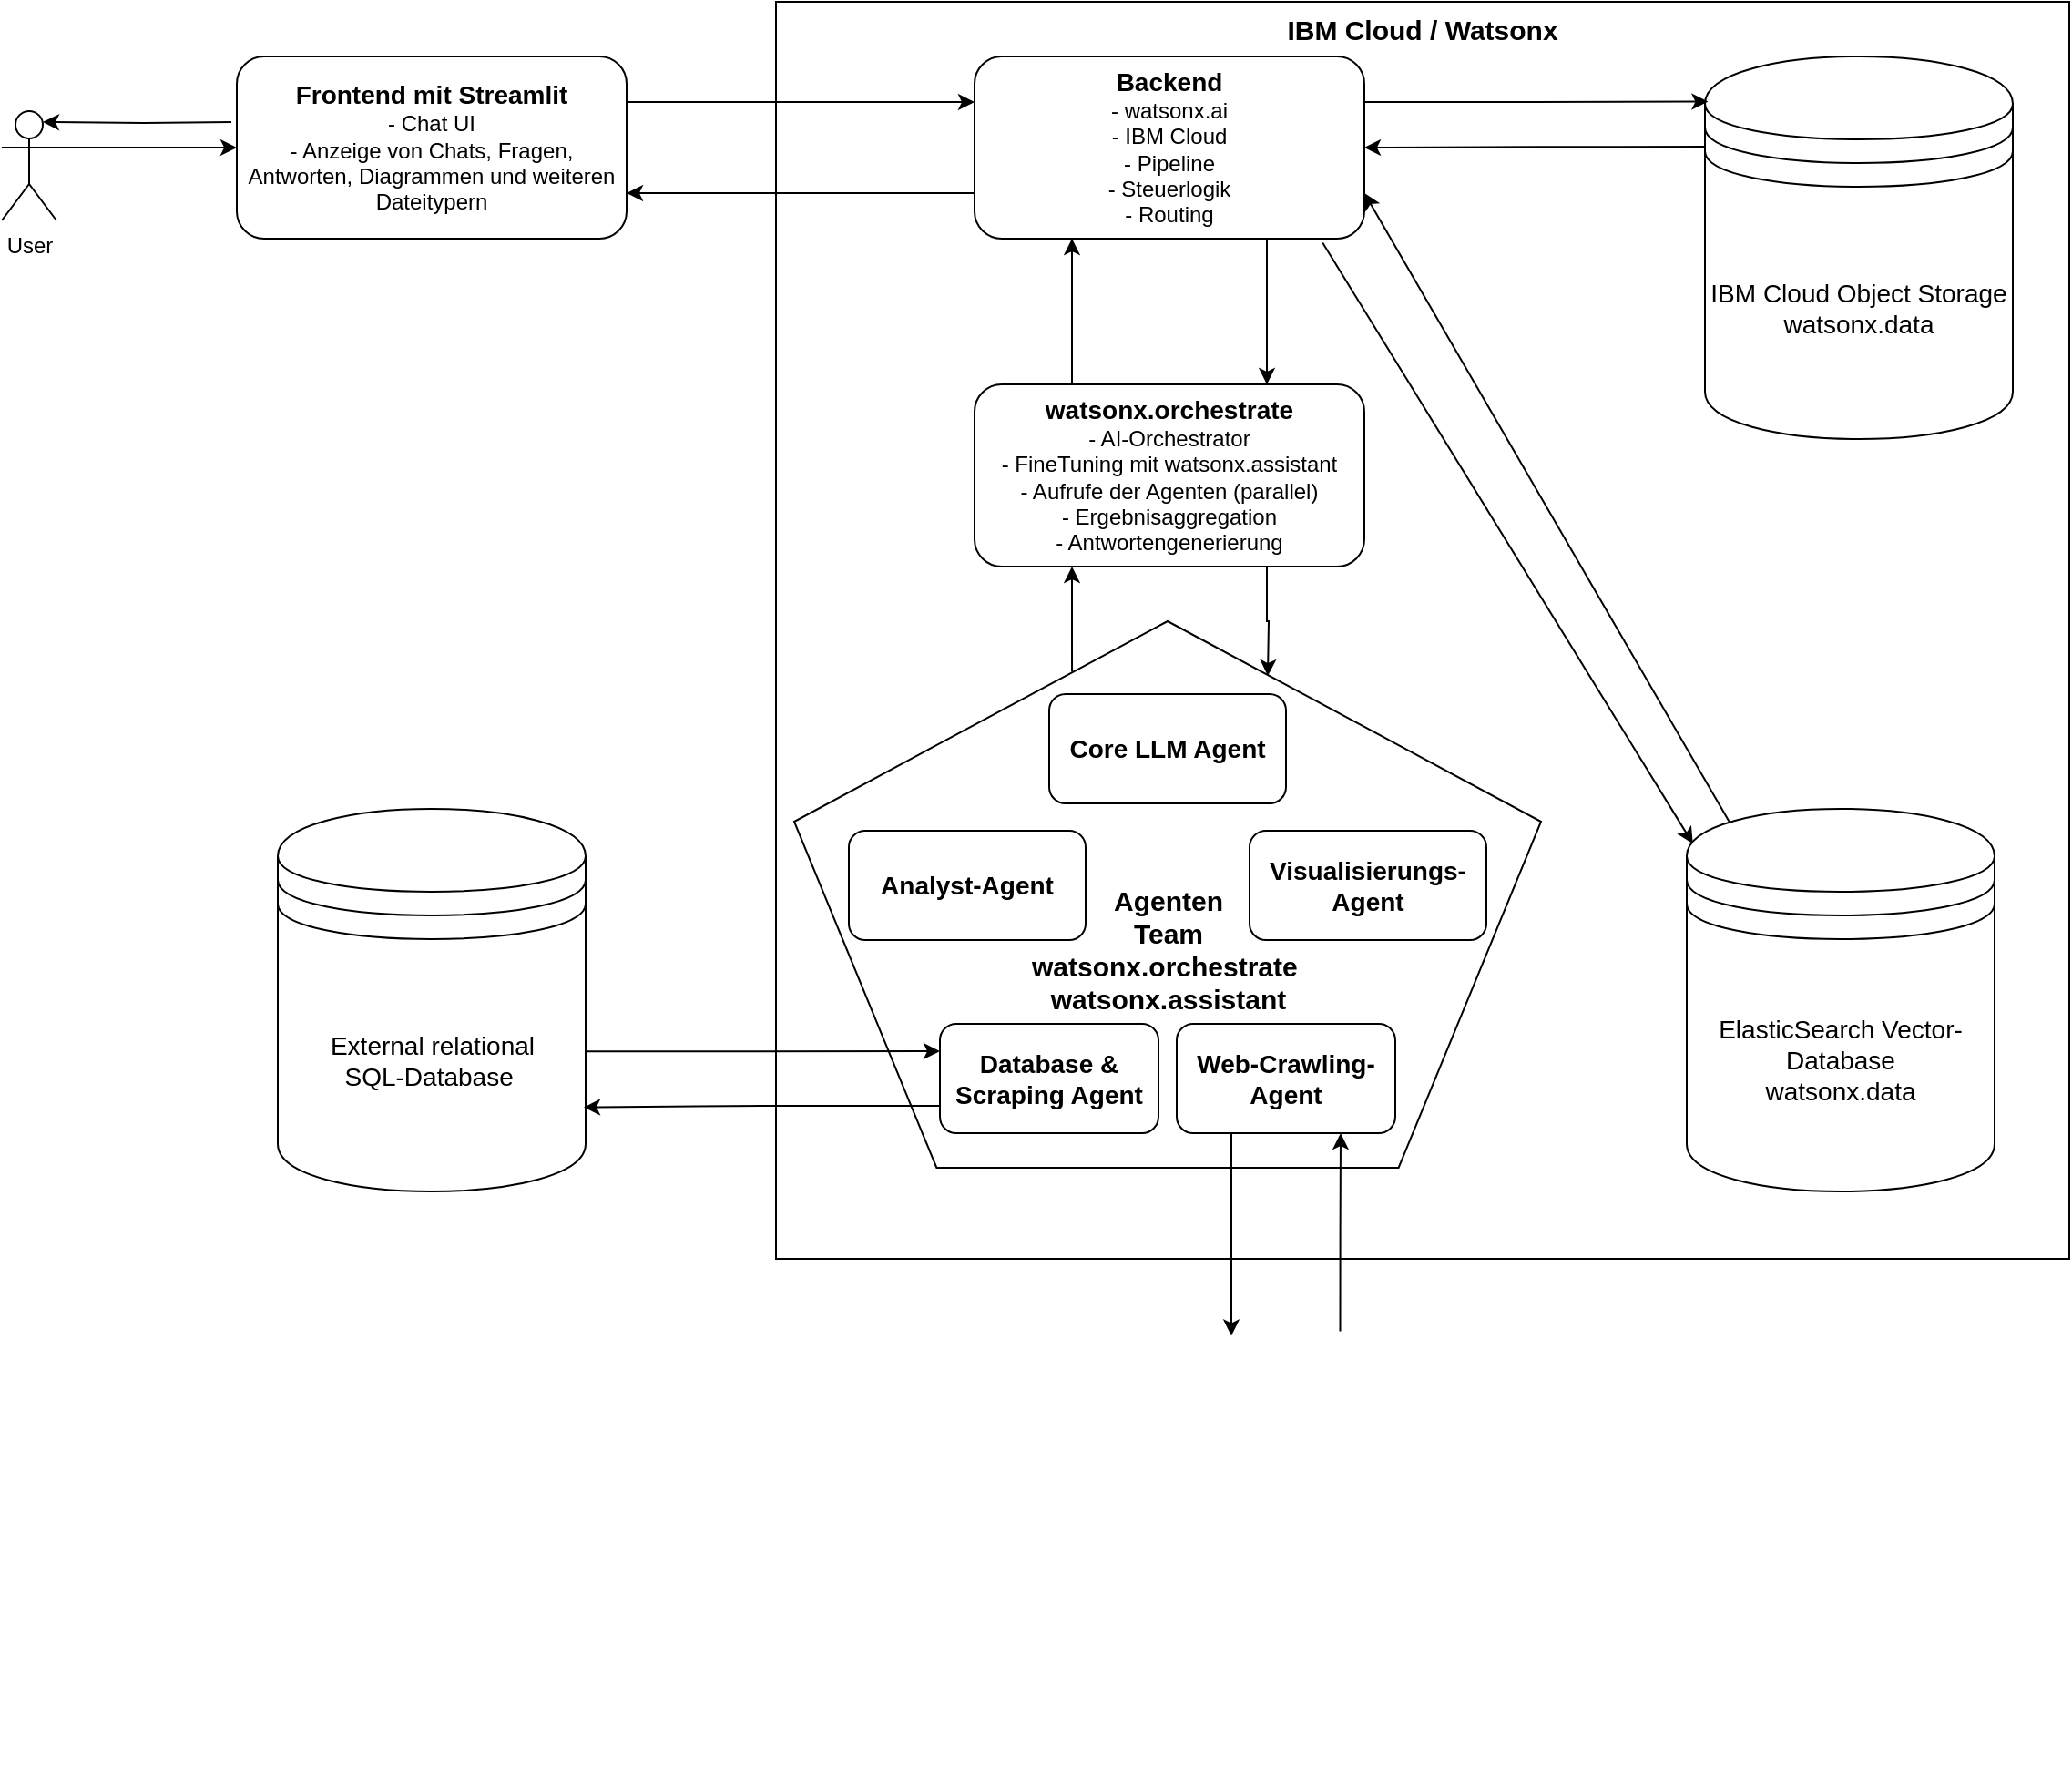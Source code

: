 <mxfile version="26.0.4">
  <diagram name="Page-1" id="XBDeiquaIT9xVQewQTCl">
    <mxGraphModel dx="2052" dy="1366" grid="1" gridSize="10" guides="1" tooltips="1" connect="1" arrows="1" fold="1" page="1" pageScale="1" pageWidth="827" pageHeight="1169" math="0" shadow="0">
      <root>
        <mxCell id="0" />
        <mxCell id="1" parent="0" />
        <mxCell id="1FjtHnfIQoWpcN2v9poK-11" value="" style="rounded=0;whiteSpace=wrap;html=1;" vertex="1" parent="1">
          <mxGeometry x="450" width="710" height="690" as="geometry" />
        </mxCell>
        <mxCell id="1FjtHnfIQoWpcN2v9poK-5" style="edgeStyle=orthogonalEdgeStyle;rounded=0;orthogonalLoop=1;jettySize=auto;html=1;exitX=1;exitY=0.333;exitDx=0;exitDy=0;exitPerimeter=0;entryX=0;entryY=0.5;entryDx=0;entryDy=0;" edge="1" parent="1" source="1FjtHnfIQoWpcN2v9poK-2" target="1FjtHnfIQoWpcN2v9poK-3">
          <mxGeometry relative="1" as="geometry" />
        </mxCell>
        <mxCell id="1FjtHnfIQoWpcN2v9poK-2" value="User" style="shape=umlActor;verticalLabelPosition=bottom;verticalAlign=top;html=1;outlineConnect=0;" vertex="1" parent="1">
          <mxGeometry x="25" y="60" width="30" height="60" as="geometry" />
        </mxCell>
        <mxCell id="1FjtHnfIQoWpcN2v9poK-13" style="edgeStyle=orthogonalEdgeStyle;rounded=0;orthogonalLoop=1;jettySize=auto;html=1;exitX=1;exitY=0.25;exitDx=0;exitDy=0;entryX=0;entryY=0.25;entryDx=0;entryDy=0;" edge="1" parent="1" source="1FjtHnfIQoWpcN2v9poK-3" target="1FjtHnfIQoWpcN2v9poK-10">
          <mxGeometry relative="1" as="geometry" />
        </mxCell>
        <mxCell id="1FjtHnfIQoWpcN2v9poK-3" value="&lt;b&gt;&lt;font style=&quot;font-size: 14px;&quot;&gt;Frontend mit Streamlit&lt;/font&gt;&lt;/b&gt;&lt;div&gt;- Chat UI&lt;/div&gt;&lt;div&gt;- Anzeige von Chats, Fragen, Antworten, Diagrammen und weiteren Dateitypern&lt;/div&gt;" style="rounded=1;whiteSpace=wrap;html=1;" vertex="1" parent="1">
          <mxGeometry x="154" y="30" width="214" height="100" as="geometry" />
        </mxCell>
        <mxCell id="1FjtHnfIQoWpcN2v9poK-6" style="edgeStyle=orthogonalEdgeStyle;rounded=0;orthogonalLoop=1;jettySize=auto;html=1;entryX=0.75;entryY=0.1;entryDx=0;entryDy=0;entryPerimeter=0;" edge="1" parent="1" target="1FjtHnfIQoWpcN2v9poK-2">
          <mxGeometry relative="1" as="geometry">
            <mxPoint x="151" y="66" as="sourcePoint" />
          </mxGeometry>
        </mxCell>
        <mxCell id="1FjtHnfIQoWpcN2v9poK-14" style="edgeStyle=orthogonalEdgeStyle;rounded=0;orthogonalLoop=1;jettySize=auto;html=1;exitX=0;exitY=0.75;exitDx=0;exitDy=0;entryX=1;entryY=0.75;entryDx=0;entryDy=0;" edge="1" parent="1" source="1FjtHnfIQoWpcN2v9poK-10" target="1FjtHnfIQoWpcN2v9poK-3">
          <mxGeometry relative="1" as="geometry" />
        </mxCell>
        <mxCell id="1FjtHnfIQoWpcN2v9poK-26" style="edgeStyle=orthogonalEdgeStyle;rounded=0;orthogonalLoop=1;jettySize=auto;html=1;exitX=0.75;exitY=1;exitDx=0;exitDy=0;entryX=0.75;entryY=0;entryDx=0;entryDy=0;" edge="1" parent="1" source="1FjtHnfIQoWpcN2v9poK-10" target="1FjtHnfIQoWpcN2v9poK-15">
          <mxGeometry relative="1" as="geometry" />
        </mxCell>
        <mxCell id="1FjtHnfIQoWpcN2v9poK-10" value="&lt;b&gt;&lt;font style=&quot;font-size: 14px;&quot;&gt;Backend&lt;/font&gt;&lt;/b&gt;&lt;div&gt;- watsonx.ai&lt;/div&gt;&lt;div&gt;- IBM Cloud&lt;/div&gt;&lt;div&gt;- Pipeline&lt;br&gt;&lt;/div&gt;&lt;div&gt;- Steuerlogik&lt;/div&gt;&lt;div&gt;- Routing&lt;/div&gt;" style="rounded=1;whiteSpace=wrap;html=1;" vertex="1" parent="1">
          <mxGeometry x="559" y="30" width="214" height="100" as="geometry" />
        </mxCell>
        <mxCell id="1FjtHnfIQoWpcN2v9poK-12" value="&lt;b&gt;&lt;font style=&quot;font-size: 15px;&quot;&gt;IBM Cloud / Watsonx&lt;/font&gt;&lt;/b&gt;" style="text;html=1;align=center;verticalAlign=middle;whiteSpace=wrap;rounded=0;" vertex="1" parent="1">
          <mxGeometry x="710" width="190" height="30" as="geometry" />
        </mxCell>
        <mxCell id="1FjtHnfIQoWpcN2v9poK-27" style="edgeStyle=orthogonalEdgeStyle;rounded=0;orthogonalLoop=1;jettySize=auto;html=1;exitX=0.25;exitY=0;exitDx=0;exitDy=0;entryX=0.25;entryY=1;entryDx=0;entryDy=0;" edge="1" parent="1" source="1FjtHnfIQoWpcN2v9poK-15" target="1FjtHnfIQoWpcN2v9poK-10">
          <mxGeometry relative="1" as="geometry" />
        </mxCell>
        <mxCell id="1FjtHnfIQoWpcN2v9poK-15" value="&lt;b&gt;&lt;font style=&quot;font-size: 14px;&quot;&gt;watsonx.orchestrate&lt;/font&gt;&lt;/b&gt;&lt;div&gt;- AI-Orchestrator&lt;br&gt;&lt;/div&gt;&lt;div&gt;- FineTuning mit watsonx.assistant&lt;/div&gt;&lt;div&gt;- Aufrufe der Agenten (parallel)&lt;/div&gt;&lt;div&gt;- Ergebnisaggregation&lt;/div&gt;&lt;div&gt;- Antwortengenerierung&lt;/div&gt;" style="rounded=1;whiteSpace=wrap;html=1;" vertex="1" parent="1">
          <mxGeometry x="559" y="210" width="214" height="100" as="geometry" />
        </mxCell>
        <mxCell id="1FjtHnfIQoWpcN2v9poK-22" value="" style="whiteSpace=wrap;html=1;shape=mxgraph.basic.pentagon" vertex="1" parent="1">
          <mxGeometry x="460" y="340" width="410" height="300" as="geometry" />
        </mxCell>
        <mxCell id="1FjtHnfIQoWpcN2v9poK-17" value="&lt;div&gt;&lt;span style=&quot;font-size: 14px;&quot;&gt;&lt;b&gt;Core LLM Agent&lt;/b&gt;&lt;/span&gt;&lt;/div&gt;" style="rounded=1;whiteSpace=wrap;html=1;" vertex="1" parent="1">
          <mxGeometry x="600" y="380" width="130" height="60" as="geometry" />
        </mxCell>
        <mxCell id="1FjtHnfIQoWpcN2v9poK-19" value="&lt;div&gt;&lt;span style=&quot;font-size: 14px;&quot;&gt;&lt;b&gt;Database &amp;amp; Scraping Agent&lt;/b&gt;&lt;/span&gt;&lt;/div&gt;" style="rounded=1;whiteSpace=wrap;html=1;" vertex="1" parent="1">
          <mxGeometry x="540" y="561" width="120" height="60" as="geometry" />
        </mxCell>
        <mxCell id="1FjtHnfIQoWpcN2v9poK-20" value="&lt;div&gt;&lt;span style=&quot;font-size: 14px;&quot;&gt;&lt;b&gt;Web-Crawling-Agent&lt;/b&gt;&lt;/span&gt;&lt;/div&gt;" style="rounded=1;whiteSpace=wrap;html=1;" vertex="1" parent="1">
          <mxGeometry x="670" y="561" width="120" height="60" as="geometry" />
        </mxCell>
        <mxCell id="1FjtHnfIQoWpcN2v9poK-21" value="&lt;div&gt;&lt;span style=&quot;font-size: 14px;&quot;&gt;&lt;b&gt;Analyst-Agent&lt;/b&gt;&lt;/span&gt;&lt;/div&gt;" style="rounded=1;whiteSpace=wrap;html=1;" vertex="1" parent="1">
          <mxGeometry x="490" y="455" width="130" height="60" as="geometry" />
        </mxCell>
        <mxCell id="1FjtHnfIQoWpcN2v9poK-18" value="&lt;div&gt;&lt;span style=&quot;font-size: 14px;&quot;&gt;&lt;b&gt;Visualisierungs-Agent&lt;/b&gt;&lt;/span&gt;&lt;/div&gt;" style="rounded=1;whiteSpace=wrap;html=1;" vertex="1" parent="1">
          <mxGeometry x="710" y="455" width="130" height="60" as="geometry" />
        </mxCell>
        <mxCell id="1FjtHnfIQoWpcN2v9poK-23" value="&lt;b&gt;&lt;font style=&quot;font-size: 15px;&quot;&gt;Agenten&lt;/font&gt;&lt;/b&gt;&lt;div&gt;&lt;b&gt;&lt;font style=&quot;font-size: 15px;&quot;&gt;Team&lt;/font&gt;&lt;/b&gt;&lt;div&gt;&lt;b&gt;&lt;font style=&quot;font-size: 15px;&quot;&gt;watsonx.orchestrate&amp;nbsp;&lt;/font&gt;&lt;/b&gt;&lt;/div&gt;&lt;div&gt;&lt;b&gt;&lt;font style=&quot;font-size: 15px;&quot;&gt;watsonx.assistant&lt;/font&gt;&lt;/b&gt;&lt;/div&gt;&lt;/div&gt;" style="text;html=1;align=center;verticalAlign=middle;whiteSpace=wrap;rounded=0;" vertex="1" parent="1">
          <mxGeometry x="587.5" y="500" width="155" height="40" as="geometry" />
        </mxCell>
        <mxCell id="1FjtHnfIQoWpcN2v9poK-31" style="edgeStyle=orthogonalEdgeStyle;rounded=0;orthogonalLoop=1;jettySize=auto;html=1;entryX=0;entryY=0.25;entryDx=0;entryDy=0;exitX=0.994;exitY=0.634;exitDx=0;exitDy=0;exitPerimeter=0;" edge="1" parent="1" source="1FjtHnfIQoWpcN2v9poK-24" target="1FjtHnfIQoWpcN2v9poK-19">
          <mxGeometry relative="1" as="geometry">
            <mxPoint x="350" y="580" as="sourcePoint" />
          </mxGeometry>
        </mxCell>
        <mxCell id="1FjtHnfIQoWpcN2v9poK-24" value="&lt;font style=&quot;font-size: 14px;&quot;&gt;External relational &lt;br&gt;SQL-Database&amp;nbsp;&lt;/font&gt;" style="shape=datastore;whiteSpace=wrap;html=1;" vertex="1" parent="1">
          <mxGeometry x="176.5" y="443" width="169" height="210" as="geometry" />
        </mxCell>
        <mxCell id="1FjtHnfIQoWpcN2v9poK-28" style="edgeStyle=orthogonalEdgeStyle;rounded=0;orthogonalLoop=1;jettySize=auto;html=1;exitX=0.75;exitY=1;exitDx=0;exitDy=0;" edge="1" parent="1" source="1FjtHnfIQoWpcN2v9poK-15">
          <mxGeometry relative="1" as="geometry">
            <mxPoint x="720" y="370" as="targetPoint" />
          </mxGeometry>
        </mxCell>
        <mxCell id="1FjtHnfIQoWpcN2v9poK-29" style="edgeStyle=orthogonalEdgeStyle;rounded=0;orthogonalLoop=1;jettySize=auto;html=1;entryX=0.25;entryY=1;entryDx=0;entryDy=0;exitX=0.372;exitY=0.092;exitDx=0;exitDy=0;exitPerimeter=0;" edge="1" parent="1" source="1FjtHnfIQoWpcN2v9poK-22" target="1FjtHnfIQoWpcN2v9poK-15">
          <mxGeometry relative="1" as="geometry" />
        </mxCell>
        <mxCell id="1FjtHnfIQoWpcN2v9poK-30" style="edgeStyle=orthogonalEdgeStyle;rounded=0;orthogonalLoop=1;jettySize=auto;html=1;exitX=0;exitY=0.75;exitDx=0;exitDy=0;entryX=0.994;entryY=0.78;entryDx=0;entryDy=0;entryPerimeter=0;" edge="1" parent="1" source="1FjtHnfIQoWpcN2v9poK-19" target="1FjtHnfIQoWpcN2v9poK-24">
          <mxGeometry relative="1" as="geometry" />
        </mxCell>
        <mxCell id="1FjtHnfIQoWpcN2v9poK-36" style="rounded=0;orthogonalLoop=1;jettySize=auto;html=1;exitX=0.15;exitY=0.05;exitDx=0;exitDy=0;exitPerimeter=0;entryX=1;entryY=0.75;entryDx=0;entryDy=0;" edge="1" parent="1" source="1FjtHnfIQoWpcN2v9poK-33" target="1FjtHnfIQoWpcN2v9poK-10">
          <mxGeometry relative="1" as="geometry" />
        </mxCell>
        <mxCell id="1FjtHnfIQoWpcN2v9poK-33" value="&lt;span style=&quot;font-size: 14px;&quot;&gt;ElasticSearch Vector-Database&lt;/span&gt;&lt;div&gt;&lt;span style=&quot;font-size: 14px;&quot;&gt;watsonx.data&lt;/span&gt;&lt;/div&gt;" style="shape=datastore;whiteSpace=wrap;html=1;" vertex="1" parent="1">
          <mxGeometry x="950" y="443" width="169" height="210" as="geometry" />
        </mxCell>
        <mxCell id="1FjtHnfIQoWpcN2v9poK-34" style="rounded=0;orthogonalLoop=1;jettySize=auto;html=1;exitX=0.893;exitY=1.022;exitDx=0;exitDy=0;entryX=0.02;entryY=0.091;entryDx=0;entryDy=0;entryPerimeter=0;exitPerimeter=0;" edge="1" parent="1" source="1FjtHnfIQoWpcN2v9poK-10" target="1FjtHnfIQoWpcN2v9poK-33">
          <mxGeometry relative="1" as="geometry" />
        </mxCell>
        <mxCell id="1FjtHnfIQoWpcN2v9poK-39" style="edgeStyle=orthogonalEdgeStyle;rounded=0;orthogonalLoop=1;jettySize=auto;html=1;exitX=0.879;exitY=-0.001;exitDx=0;exitDy=0;entryX=0.75;entryY=1;entryDx=0;entryDy=0;exitPerimeter=0;" edge="1" parent="1" source="1FjtHnfIQoWpcN2v9poK-37" target="1FjtHnfIQoWpcN2v9poK-20">
          <mxGeometry relative="1" as="geometry" />
        </mxCell>
        <mxCell id="1FjtHnfIQoWpcN2v9poK-37" value="" style="shape=image;verticalLabelPosition=bottom;labelBackgroundColor=default;verticalAlign=top;aspect=fixed;imageAspect=0;image=https://static.vecteezy.com/system/resources/previews/007/126/469/non_2x/internet-website-click-icon-vector.jpg;" vertex="1" parent="1">
          <mxGeometry x="540" y="730" width="250" height="250" as="geometry" />
        </mxCell>
        <mxCell id="1FjtHnfIQoWpcN2v9poK-38" style="edgeStyle=orthogonalEdgeStyle;rounded=0;orthogonalLoop=1;jettySize=auto;html=1;exitX=0.25;exitY=1;exitDx=0;exitDy=0;entryX=0.64;entryY=0.009;entryDx=0;entryDy=0;entryPerimeter=0;" edge="1" parent="1" source="1FjtHnfIQoWpcN2v9poK-20" target="1FjtHnfIQoWpcN2v9poK-37">
          <mxGeometry relative="1" as="geometry" />
        </mxCell>
        <mxCell id="1FjtHnfIQoWpcN2v9poK-42" style="edgeStyle=orthogonalEdgeStyle;rounded=0;orthogonalLoop=1;jettySize=auto;html=1;exitX=0.005;exitY=0.236;exitDx=0;exitDy=0;entryX=1;entryY=0.5;entryDx=0;entryDy=0;exitPerimeter=0;" edge="1" parent="1" source="1FjtHnfIQoWpcN2v9poK-40" target="1FjtHnfIQoWpcN2v9poK-10">
          <mxGeometry relative="1" as="geometry" />
        </mxCell>
        <mxCell id="1FjtHnfIQoWpcN2v9poK-40" value="&lt;span style=&quot;font-size: 14px;&quot;&gt;IBM Cloud Object Storage&lt;/span&gt;&lt;div&gt;&lt;span style=&quot;font-size: 14px;&quot;&gt;watsonx.data&lt;/span&gt;&lt;/div&gt;" style="shape=datastore;whiteSpace=wrap;html=1;" vertex="1" parent="1">
          <mxGeometry x="960" y="30" width="169" height="210" as="geometry" />
        </mxCell>
        <mxCell id="1FjtHnfIQoWpcN2v9poK-41" style="edgeStyle=orthogonalEdgeStyle;rounded=0;orthogonalLoop=1;jettySize=auto;html=1;exitX=1;exitY=0.25;exitDx=0;exitDy=0;entryX=0.01;entryY=0.118;entryDx=0;entryDy=0;entryPerimeter=0;" edge="1" parent="1" source="1FjtHnfIQoWpcN2v9poK-10" target="1FjtHnfIQoWpcN2v9poK-40">
          <mxGeometry relative="1" as="geometry" />
        </mxCell>
      </root>
    </mxGraphModel>
  </diagram>
</mxfile>
